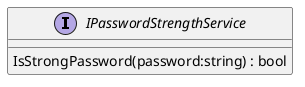 @startuml
interface IPasswordStrengthService {
    IsStrongPassword(password:string) : bool
}
@enduml
